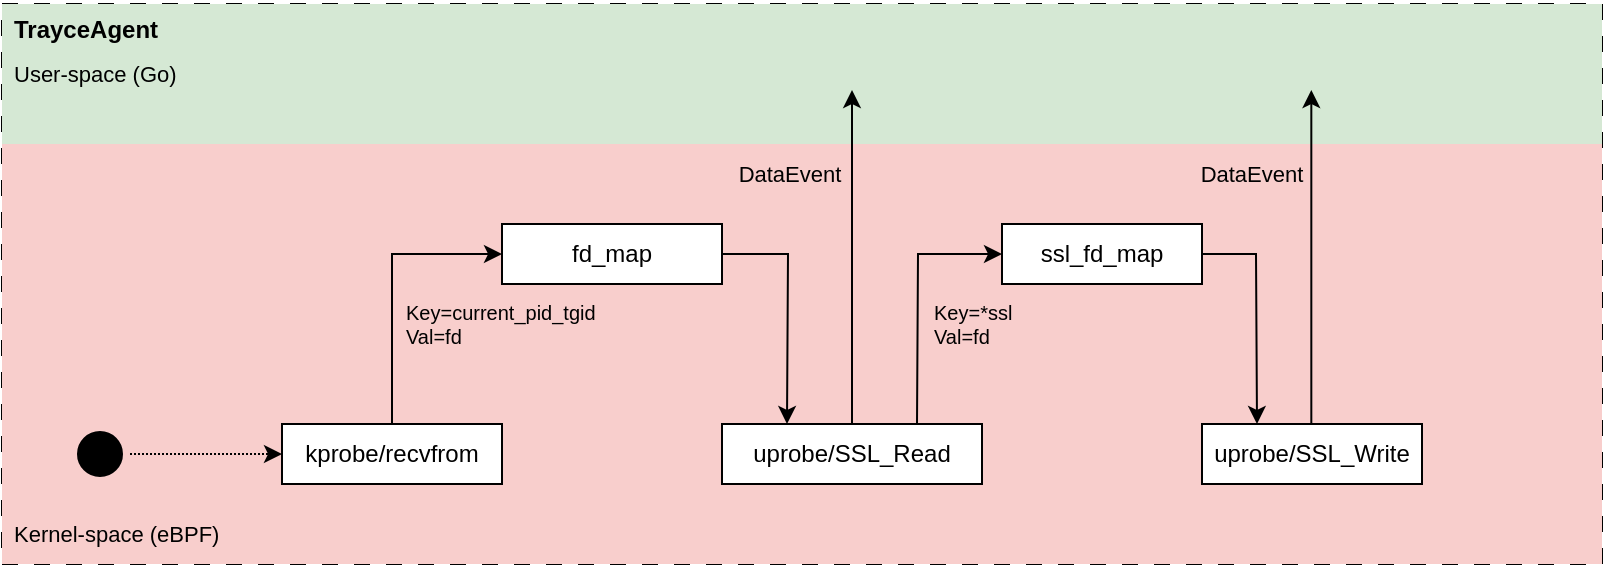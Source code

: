 <mxfile version="24.7.10">
  <diagram name="Page-1" id="MBQKcmfXcxB1Kgta13Re">
    <mxGraphModel dx="1158" dy="675" grid="1" gridSize="10" guides="1" tooltips="1" connect="1" arrows="1" fold="1" page="1" pageScale="1" pageWidth="827" pageHeight="1169" math="0" shadow="0">
      <root>
        <mxCell id="0" />
        <mxCell id="1" parent="0" />
        <mxCell id="hQ1Gt9his5Axdr4BKXUr-31" value="" style="rounded=0;whiteSpace=wrap;html=1;dashed=1;dashPattern=8 8;" parent="1" vertex="1">
          <mxGeometry x="13" y="42" width="800" height="280" as="geometry" />
        </mxCell>
        <mxCell id="M3Yx10wPyz58Nu-S_O3q-16" value="" style="rounded=0;whiteSpace=wrap;html=1;strokeColor=none;fillColor=#d5e8d4;" parent="1" vertex="1">
          <mxGeometry x="13" y="42" width="800" height="70" as="geometry" />
        </mxCell>
        <mxCell id="M3Yx10wPyz58Nu-S_O3q-17" value="" style="rounded=0;whiteSpace=wrap;html=1;strokeColor=none;fillColor=#f8cecc;" parent="1" vertex="1">
          <mxGeometry x="13" y="112" width="800" height="210" as="geometry" />
        </mxCell>
        <mxCell id="hQ1Gt9his5Axdr4BKXUr-1" value="kprobe/recvfrom" style="rounded=0;whiteSpace=wrap;html=1;" parent="1" vertex="1">
          <mxGeometry x="153" y="252" width="110" height="30" as="geometry" />
        </mxCell>
        <mxCell id="hQ1Gt9his5Axdr4BKXUr-2" value="uprobe/SSL_Write" style="rounded=0;whiteSpace=wrap;html=1;" parent="1" vertex="1">
          <mxGeometry x="613" y="252" width="110" height="30" as="geometry" />
        </mxCell>
        <mxCell id="hQ1Gt9his5Axdr4BKXUr-6" value="S" style="ellipse;html=1;shape=startState;fillColor=#000000;strokeColor=#000000;" parent="1" vertex="1">
          <mxGeometry x="47" y="252" width="30" height="30" as="geometry" />
        </mxCell>
        <mxCell id="hQ1Gt9his5Axdr4BKXUr-14" value="" style="endArrow=classic;html=1;rounded=0;entryX=0;entryY=0.5;entryDx=0;entryDy=0;exitX=1;exitY=0.5;exitDx=0;exitDy=0;dashed=1;dashPattern=1 1;" parent="1" source="hQ1Gt9his5Axdr4BKXUr-6" target="hQ1Gt9his5Axdr4BKXUr-1" edge="1">
          <mxGeometry width="50" height="50" relative="1" as="geometry">
            <mxPoint x="63" y="272" as="sourcePoint" />
            <mxPoint x="113" y="222" as="targetPoint" />
          </mxGeometry>
        </mxCell>
        <mxCell id="hQ1Gt9his5Axdr4BKXUr-32" value="&lt;font size=&quot;1&quot; style=&quot;&quot;&gt;&lt;b style=&quot;font-size: 12px;&quot;&gt;TrayceAgent&lt;/b&gt;&lt;/font&gt;" style="text;html=1;align=left;verticalAlign=middle;whiteSpace=wrap;rounded=0;fontSize=9;" parent="1" vertex="1">
          <mxGeometry x="17" y="40" width="90" height="30" as="geometry" />
        </mxCell>
        <mxCell id="M3Yx10wPyz58Nu-S_O3q-1" value="uprobe/SSL_Read" style="rounded=0;whiteSpace=wrap;html=1;" parent="1" vertex="1">
          <mxGeometry x="373" y="252" width="130" height="30" as="geometry" />
        </mxCell>
        <mxCell id="M3Yx10wPyz58Nu-S_O3q-18" value="&lt;font style=&quot;font-size: 11px;&quot;&gt;User-space (Go)&lt;/font&gt;" style="text;html=1;align=left;verticalAlign=middle;whiteSpace=wrap;rounded=0;fontSize=9;direction=east;flipV=1;flipH=1;" parent="1" vertex="1">
          <mxGeometry x="17" y="62" width="90" height="30" as="geometry" />
        </mxCell>
        <mxCell id="M3Yx10wPyz58Nu-S_O3q-19" value="&lt;font style=&quot;font-size: 11px;&quot;&gt;Kernel-space (eBPF)&lt;/font&gt;" style="text;html=1;align=left;verticalAlign=middle;whiteSpace=wrap;rounded=0;fontSize=9;direction=east;flipV=1;flipH=1;" parent="1" vertex="1">
          <mxGeometry x="17" y="292" width="126" height="30" as="geometry" />
        </mxCell>
        <mxCell id="mcH8cYAgub7BINWUCIav-4" value="fd_map" style="rounded=0;whiteSpace=wrap;html=1;" vertex="1" parent="1">
          <mxGeometry x="263" y="152" width="110" height="30" as="geometry" />
        </mxCell>
        <mxCell id="mcH8cYAgub7BINWUCIav-6" value="ssl_fd_map" style="rounded=0;whiteSpace=wrap;html=1;" vertex="1" parent="1">
          <mxGeometry x="513" y="152" width="100" height="30" as="geometry" />
        </mxCell>
        <mxCell id="mcH8cYAgub7BINWUCIav-10" value="" style="endArrow=classic;html=1;rounded=0;exitX=0.5;exitY=0;exitDx=0;exitDy=0;entryX=0;entryY=0.5;entryDx=0;entryDy=0;" edge="1" parent="1" source="hQ1Gt9his5Axdr4BKXUr-1" target="mcH8cYAgub7BINWUCIav-4">
          <mxGeometry width="50" height="50" relative="1" as="geometry">
            <mxPoint x="333" y="282" as="sourcePoint" />
            <mxPoint x="383" y="232" as="targetPoint" />
            <Array as="points">
              <mxPoint x="208" y="167" />
            </Array>
          </mxGeometry>
        </mxCell>
        <mxCell id="mcH8cYAgub7BINWUCIav-11" value="" style="endArrow=classic;html=1;rounded=0;exitX=1;exitY=0.5;exitDx=0;exitDy=0;entryX=0.25;entryY=0;entryDx=0;entryDy=0;" edge="1" parent="1" source="mcH8cYAgub7BINWUCIav-4" target="M3Yx10wPyz58Nu-S_O3q-1">
          <mxGeometry width="50" height="50" relative="1" as="geometry">
            <mxPoint x="363" y="222" as="sourcePoint" />
            <mxPoint x="413" y="172" as="targetPoint" />
            <Array as="points">
              <mxPoint x="406" y="167" />
            </Array>
          </mxGeometry>
        </mxCell>
        <mxCell id="mcH8cYAgub7BINWUCIav-12" value="" style="endArrow=classic;html=1;rounded=0;exitX=0.75;exitY=0;exitDx=0;exitDy=0;entryX=0;entryY=0.5;entryDx=0;entryDy=0;" edge="1" parent="1" source="M3Yx10wPyz58Nu-S_O3q-1" target="mcH8cYAgub7BINWUCIav-6">
          <mxGeometry width="50" height="50" relative="1" as="geometry">
            <mxPoint x="333" y="282" as="sourcePoint" />
            <mxPoint x="383" y="232" as="targetPoint" />
            <Array as="points">
              <mxPoint x="471" y="167" />
            </Array>
          </mxGeometry>
        </mxCell>
        <mxCell id="mcH8cYAgub7BINWUCIav-13" value="" style="endArrow=classic;html=1;rounded=0;exitX=1;exitY=0.5;exitDx=0;exitDy=0;entryX=0.25;entryY=0;entryDx=0;entryDy=0;" edge="1" parent="1" source="mcH8cYAgub7BINWUCIav-6" target="hQ1Gt9his5Axdr4BKXUr-2">
          <mxGeometry width="50" height="50" relative="1" as="geometry">
            <mxPoint x="333" y="282" as="sourcePoint" />
            <mxPoint x="383" y="232" as="targetPoint" />
            <Array as="points">
              <mxPoint x="640" y="167" />
            </Array>
          </mxGeometry>
        </mxCell>
        <mxCell id="mcH8cYAgub7BINWUCIav-14" value="&lt;font style=&quot;font-size: 10px;&quot;&gt;Key=current_pid_tgid&lt;br&gt;Val=fd&lt;/font&gt;" style="text;html=1;align=left;verticalAlign=middle;whiteSpace=wrap;rounded=0;fontSize=9;direction=east;flipV=1;flipH=1;" vertex="1" parent="1">
          <mxGeometry x="213" y="187" width="90" height="30" as="geometry" />
        </mxCell>
        <mxCell id="mcH8cYAgub7BINWUCIav-15" value="&lt;font style=&quot;font-size: 10px;&quot;&gt;Key=*ssl&lt;br&gt;Val=fd&lt;/font&gt;" style="text;html=1;align=left;verticalAlign=middle;whiteSpace=wrap;rounded=0;fontSize=9;direction=east;flipV=1;flipH=1;" vertex="1" parent="1">
          <mxGeometry x="477" y="187" width="90" height="30" as="geometry" />
        </mxCell>
        <mxCell id="mcH8cYAgub7BINWUCIav-18" value="&lt;font style=&quot;font-size: 11px;&quot;&gt;DataEvent&lt;/font&gt;" style="text;html=1;align=center;verticalAlign=middle;whiteSpace=wrap;rounded=0;fontSize=9;" vertex="1" parent="1">
          <mxGeometry x="593" y="112" width="90" height="30" as="geometry" />
        </mxCell>
        <mxCell id="mcH8cYAgub7BINWUCIav-19" value="" style="endArrow=classic;html=1;rounded=0;exitX=0.5;exitY=0;exitDx=0;exitDy=0;entryX=0.5;entryY=1;entryDx=0;entryDy=0;" edge="1" parent="1" source="M3Yx10wPyz58Nu-S_O3q-1">
          <mxGeometry width="50" height="50" relative="1" as="geometry">
            <mxPoint x="333" y="282" as="sourcePoint" />
            <mxPoint x="438" y="85" as="targetPoint" />
          </mxGeometry>
        </mxCell>
        <mxCell id="mcH8cYAgub7BINWUCIav-20" value="&lt;font style=&quot;font-size: 11px;&quot;&gt;DataEvent&lt;/font&gt;" style="text;html=1;align=center;verticalAlign=middle;whiteSpace=wrap;rounded=0;fontSize=9;" vertex="1" parent="1">
          <mxGeometry x="362" y="112" width="90" height="30" as="geometry" />
        </mxCell>
        <mxCell id="mcH8cYAgub7BINWUCIav-21" value="" style="endArrow=classic;html=1;rounded=0;exitX=0.5;exitY=0;exitDx=0;exitDy=0;entryX=0.5;entryY=1;entryDx=0;entryDy=0;" edge="1" parent="1">
          <mxGeometry width="50" height="50" relative="1" as="geometry">
            <mxPoint x="667.66" y="252" as="sourcePoint" />
            <mxPoint x="667.66" y="85" as="targetPoint" />
          </mxGeometry>
        </mxCell>
      </root>
    </mxGraphModel>
  </diagram>
</mxfile>
